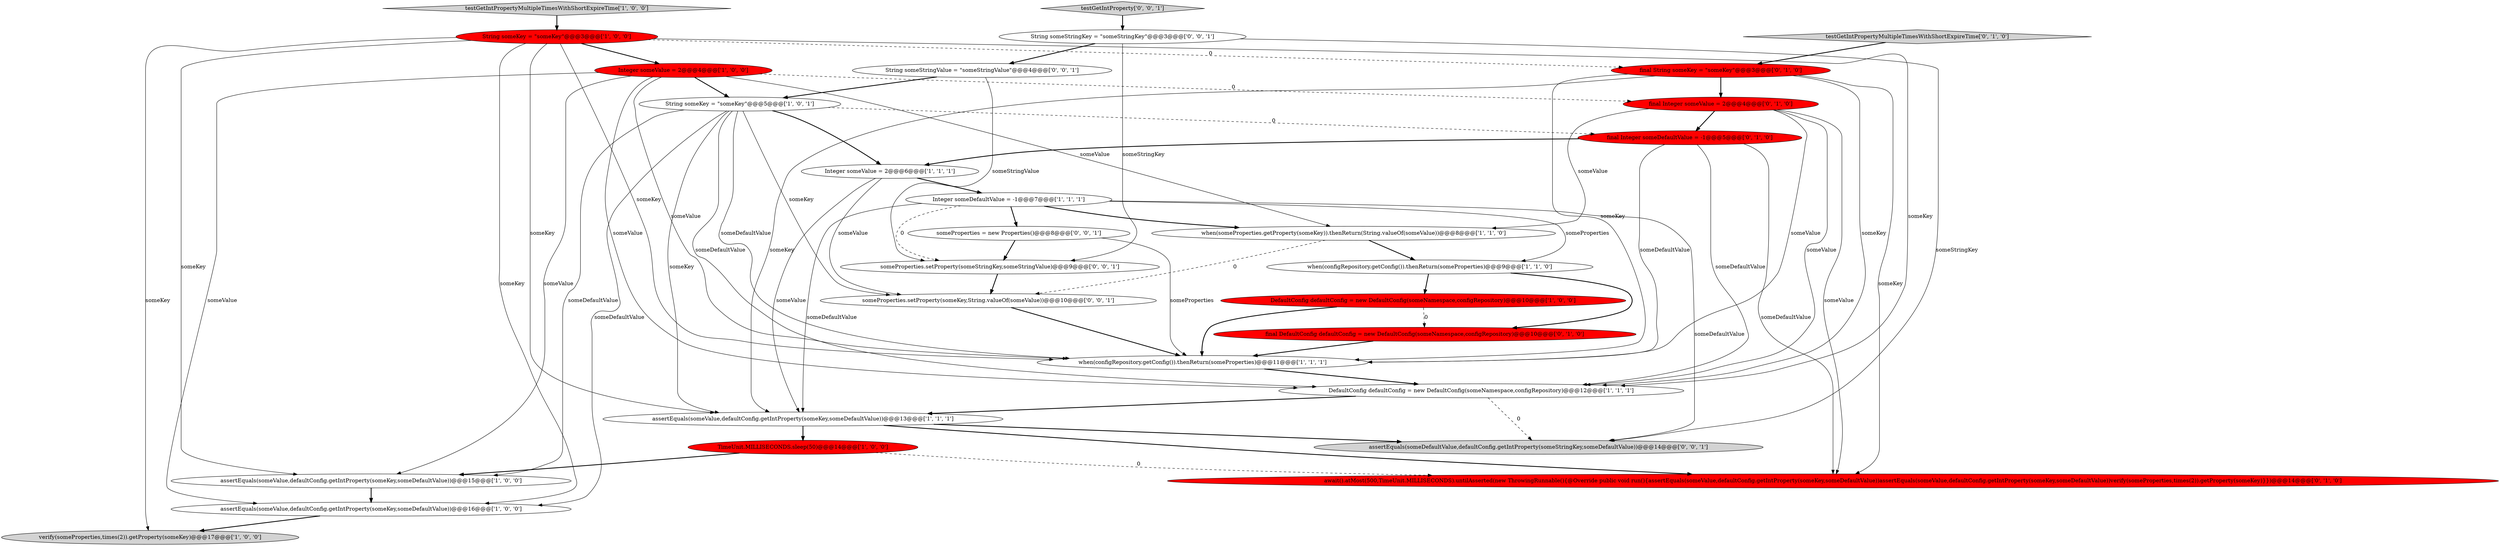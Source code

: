 digraph {
12 [style = filled, label = "TimeUnit.MILLISECONDS.sleep(50)@@@14@@@['1', '0', '0']", fillcolor = red, shape = ellipse image = "AAA1AAABBB1BBB"];
18 [style = filled, label = "testGetIntPropertyMultipleTimesWithShortExpireTime['0', '1', '0']", fillcolor = lightgray, shape = diamond image = "AAA0AAABBB2BBB"];
0 [style = filled, label = "testGetIntPropertyMultipleTimesWithShortExpireTime['1', '0', '0']", fillcolor = lightgray, shape = diamond image = "AAA0AAABBB1BBB"];
8 [style = filled, label = "Integer someDefaultValue = -1@@@7@@@['1', '1', '1']", fillcolor = white, shape = ellipse image = "AAA0AAABBB1BBB"];
25 [style = filled, label = "someProperties = new Properties()@@@8@@@['0', '0', '1']", fillcolor = white, shape = ellipse image = "AAA0AAABBB3BBB"];
27 [style = filled, label = "testGetIntProperty['0', '0', '1']", fillcolor = lightgray, shape = diamond image = "AAA0AAABBB3BBB"];
5 [style = filled, label = "DefaultConfig defaultConfig = new DefaultConfig(someNamespace,configRepository)@@@12@@@['1', '1', '1']", fillcolor = white, shape = ellipse image = "AAA0AAABBB1BBB"];
13 [style = filled, label = "DefaultConfig defaultConfig = new DefaultConfig(someNamespace,configRepository)@@@10@@@['1', '0', '0']", fillcolor = red, shape = ellipse image = "AAA1AAABBB1BBB"];
10 [style = filled, label = "verify(someProperties,times(2)).getProperty(someKey)@@@17@@@['1', '0', '0']", fillcolor = lightgray, shape = ellipse image = "AAA0AAABBB1BBB"];
23 [style = filled, label = "String someStringKey = \"someStringKey\"@@@3@@@['0', '0', '1']", fillcolor = white, shape = ellipse image = "AAA0AAABBB3BBB"];
19 [style = filled, label = "await().atMost(500,TimeUnit.MILLISECONDS).untilAsserted(new ThrowingRunnable(){@Override public void run(){assertEquals(someValue,defaultConfig.getIntProperty(someKey,someDefaultValue))assertEquals(someValue,defaultConfig.getIntProperty(someKey,someDefaultValue))verify(someProperties,times(2)).getProperty(someKey)}})@@@14@@@['0', '1', '0']", fillcolor = red, shape = ellipse image = "AAA1AAABBB2BBB"];
4 [style = filled, label = "String someKey = \"someKey\"@@@5@@@['1', '0', '1']", fillcolor = white, shape = ellipse image = "AAA0AAABBB1BBB"];
11 [style = filled, label = "Integer someValue = 2@@@4@@@['1', '0', '0']", fillcolor = red, shape = ellipse image = "AAA1AAABBB1BBB"];
15 [style = filled, label = "assertEquals(someValue,defaultConfig.getIntProperty(someKey,someDefaultValue))@@@16@@@['1', '0', '0']", fillcolor = white, shape = ellipse image = "AAA0AAABBB1BBB"];
24 [style = filled, label = "someProperties.setProperty(someKey,String.valueOf(someValue))@@@10@@@['0', '0', '1']", fillcolor = white, shape = ellipse image = "AAA0AAABBB3BBB"];
7 [style = filled, label = "when(configRepository.getConfig()).thenReturn(someProperties)@@@9@@@['1', '1', '0']", fillcolor = white, shape = ellipse image = "AAA0AAABBB1BBB"];
26 [style = filled, label = "String someStringValue = \"someStringValue\"@@@4@@@['0', '0', '1']", fillcolor = white, shape = ellipse image = "AAA0AAABBB3BBB"];
28 [style = filled, label = "someProperties.setProperty(someStringKey,someStringValue)@@@9@@@['0', '0', '1']", fillcolor = white, shape = ellipse image = "AAA0AAABBB3BBB"];
3 [style = filled, label = "String someKey = \"someKey\"@@@3@@@['1', '0', '0']", fillcolor = red, shape = ellipse image = "AAA1AAABBB1BBB"];
1 [style = filled, label = "Integer someValue = 2@@@6@@@['1', '1', '1']", fillcolor = white, shape = ellipse image = "AAA0AAABBB1BBB"];
14 [style = filled, label = "when(configRepository.getConfig()).thenReturn(someProperties)@@@11@@@['1', '1', '1']", fillcolor = white, shape = ellipse image = "AAA0AAABBB1BBB"];
9 [style = filled, label = "assertEquals(someValue,defaultConfig.getIntProperty(someKey,someDefaultValue))@@@15@@@['1', '0', '0']", fillcolor = white, shape = ellipse image = "AAA0AAABBB1BBB"];
17 [style = filled, label = "final String someKey = \"someKey\"@@@3@@@['0', '1', '0']", fillcolor = red, shape = ellipse image = "AAA1AAABBB2BBB"];
22 [style = filled, label = "assertEquals(someDefaultValue,defaultConfig.getIntProperty(someStringKey,someDefaultValue))@@@14@@@['0', '0', '1']", fillcolor = lightgray, shape = ellipse image = "AAA0AAABBB3BBB"];
2 [style = filled, label = "assertEquals(someValue,defaultConfig.getIntProperty(someKey,someDefaultValue))@@@13@@@['1', '1', '1']", fillcolor = white, shape = ellipse image = "AAA0AAABBB1BBB"];
21 [style = filled, label = "final Integer someValue = 2@@@4@@@['0', '1', '0']", fillcolor = red, shape = ellipse image = "AAA1AAABBB2BBB"];
6 [style = filled, label = "when(someProperties.getProperty(someKey)).thenReturn(String.valueOf(someValue))@@@8@@@['1', '1', '0']", fillcolor = white, shape = ellipse image = "AAA0AAABBB1BBB"];
20 [style = filled, label = "final Integer someDefaultValue = -1@@@5@@@['0', '1', '0']", fillcolor = red, shape = ellipse image = "AAA1AAABBB2BBB"];
16 [style = filled, label = "final DefaultConfig defaultConfig = new DefaultConfig(someNamespace,configRepository)@@@10@@@['0', '1', '0']", fillcolor = red, shape = ellipse image = "AAA1AAABBB2BBB"];
7->13 [style = bold, label=""];
0->3 [style = bold, label=""];
15->10 [style = bold, label=""];
25->28 [style = bold, label=""];
2->19 [style = bold, label=""];
17->19 [style = solid, label="someKey"];
1->8 [style = bold, label=""];
26->28 [style = solid, label="someStringValue"];
25->14 [style = solid, label="someProperties"];
3->17 [style = dashed, label="0"];
17->14 [style = solid, label="someKey"];
20->14 [style = solid, label="someDefaultValue"];
3->9 [style = solid, label="someKey"];
11->4 [style = bold, label=""];
4->15 [style = solid, label="someDefaultValue"];
23->22 [style = solid, label="someStringKey"];
3->11 [style = bold, label=""];
23->26 [style = bold, label=""];
18->17 [style = bold, label=""];
3->15 [style = solid, label="someKey"];
4->24 [style = solid, label="someKey"];
4->14 [style = solid, label="someDefaultValue"];
8->6 [style = bold, label=""];
3->5 [style = solid, label="someKey"];
20->1 [style = bold, label=""];
8->28 [style = dashed, label="0"];
12->9 [style = bold, label=""];
26->4 [style = bold, label=""];
17->5 [style = solid, label="someKey"];
21->5 [style = solid, label="someValue"];
2->12 [style = bold, label=""];
4->5 [style = solid, label="someDefaultValue"];
11->15 [style = solid, label="someValue"];
24->14 [style = bold, label=""];
21->6 [style = solid, label="someValue"];
3->10 [style = solid, label="someKey"];
5->2 [style = bold, label=""];
8->2 [style = solid, label="someDefaultValue"];
21->20 [style = bold, label=""];
12->19 [style = dashed, label="0"];
4->20 [style = dashed, label="0"];
9->15 [style = bold, label=""];
6->24 [style = dashed, label="0"];
23->28 [style = solid, label="someStringKey"];
7->16 [style = bold, label=""];
3->2 [style = solid, label="someKey"];
17->2 [style = solid, label="someKey"];
1->2 [style = solid, label="someValue"];
4->9 [style = solid, label="someDefaultValue"];
13->16 [style = dashed, label="0"];
28->24 [style = bold, label=""];
8->22 [style = solid, label="someDefaultValue"];
16->14 [style = bold, label=""];
11->5 [style = solid, label="someValue"];
27->23 [style = bold, label=""];
4->1 [style = bold, label=""];
11->9 [style = solid, label="someValue"];
5->22 [style = dashed, label="0"];
20->5 [style = solid, label="someDefaultValue"];
4->2 [style = solid, label="someKey"];
20->19 [style = solid, label="someDefaultValue"];
6->7 [style = bold, label=""];
2->22 [style = bold, label=""];
8->7 [style = solid, label="someProperties"];
11->21 [style = dashed, label="0"];
11->14 [style = solid, label="someValue"];
13->14 [style = bold, label=""];
17->21 [style = bold, label=""];
8->25 [style = bold, label=""];
3->14 [style = solid, label="someKey"];
1->24 [style = solid, label="someValue"];
11->6 [style = solid, label="someValue"];
21->14 [style = solid, label="someValue"];
14->5 [style = bold, label=""];
21->19 [style = solid, label="someValue"];
}
